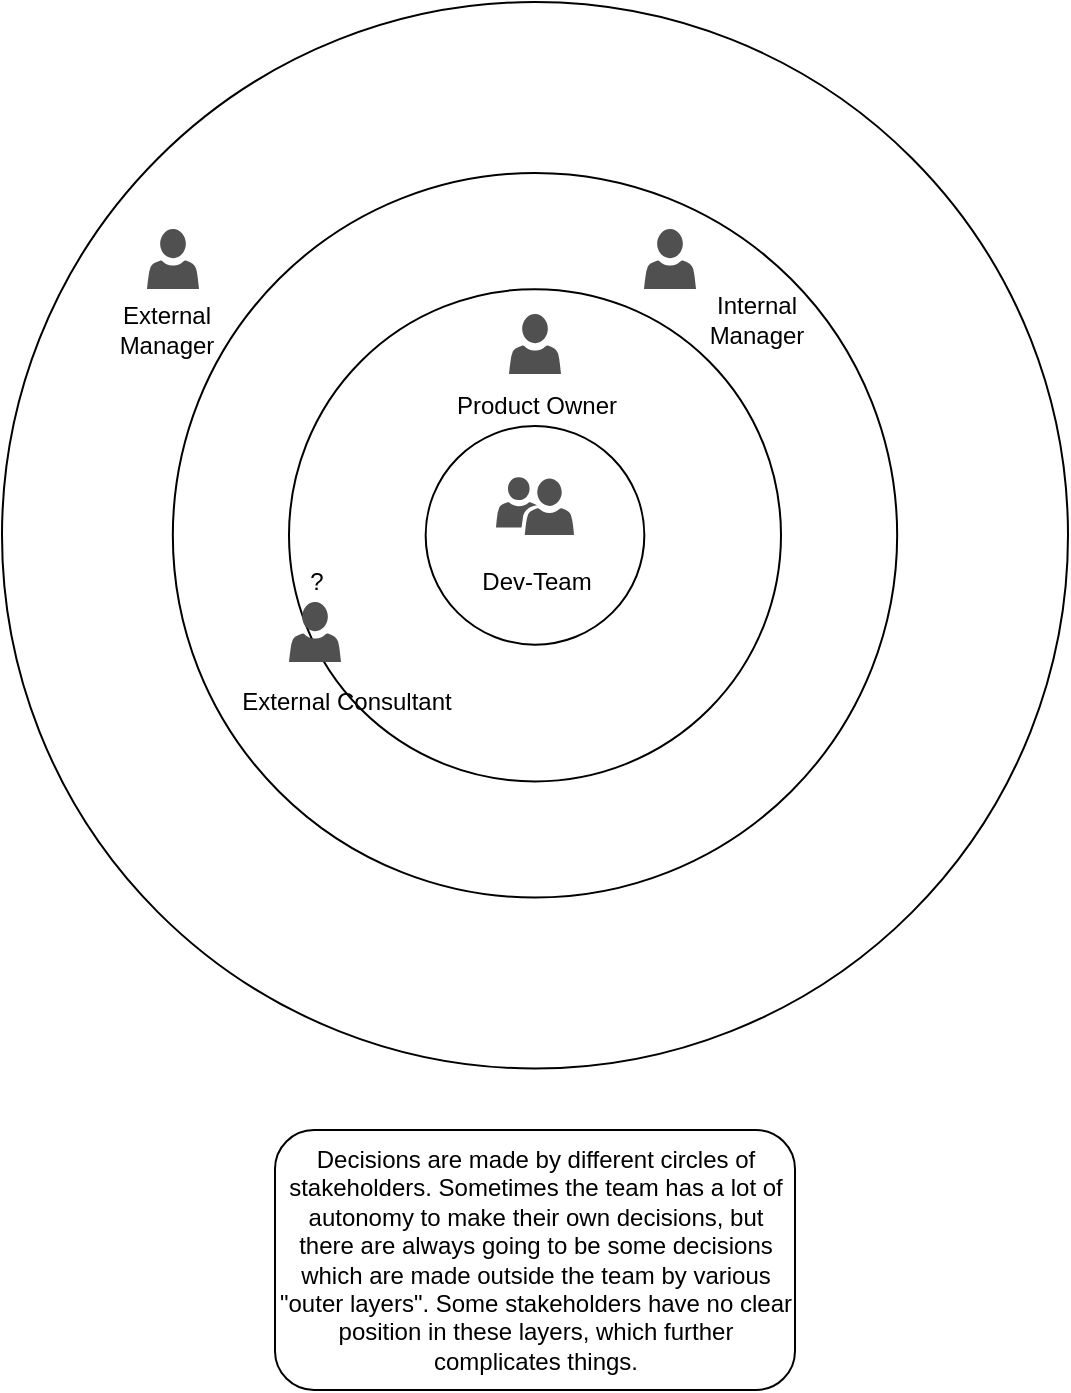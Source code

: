 <mxfile version="12.3.3" type="device" pages="3"><diagram id="l8dp-lv6QNV80QGCiuaI" name="Decision Circles"><mxGraphModel dx="2052" dy="1189" grid="1" gridSize="10" guides="1" tooltips="1" connect="1" arrows="1" fold="1" page="1" pageScale="1" pageWidth="827" pageHeight="1169" math="0" shadow="0"><root><mxCell id="0"/><mxCell id="1" parent="0"/><mxCell id="zLAYbiwy8aRoTnXZgk0W-4" value="" style="ellipse;whiteSpace=wrap;html=1;" vertex="1" parent="1"><mxGeometry x="201" y="20" width="533" height="533.265" as="geometry"/></mxCell><mxCell id="zLAYbiwy8aRoTnXZgk0W-3" value="" style="ellipse;whiteSpace=wrap;html=1;" vertex="1" parent="1"><mxGeometry x="286.417" y="105.459" width="362.167" height="362.347" as="geometry"/></mxCell><mxCell id="zLAYbiwy8aRoTnXZgk0W-2" value="" style="ellipse;whiteSpace=wrap;html=1;" vertex="1" parent="1"><mxGeometry x="344.5" y="163.571" width="246" height="246.122" as="geometry"/></mxCell><mxCell id="zLAYbiwy8aRoTnXZgk0W-1" value="" style="ellipse;whiteSpace=wrap;html=1;" vertex="1" parent="1"><mxGeometry x="412.833" y="231.939" width="109.333" height="109.388" as="geometry"/></mxCell><mxCell id="zLAYbiwy8aRoTnXZgk0W-5" value="" style="pointerEvents=1;shadow=0;dashed=0;html=1;strokeColor=none;labelPosition=center;verticalLabelPosition=bottom;verticalAlign=top;align=center;fillColor=#505050;shape=mxgraph.mscae.intune.account_portal" vertex="1" parent="1"><mxGeometry x="454.5" y="176" width="26" height="30" as="geometry"/></mxCell><mxCell id="zLAYbiwy8aRoTnXZgk0W-6" value="" style="pointerEvents=1;shadow=0;dashed=0;html=1;strokeColor=none;labelPosition=center;verticalLabelPosition=bottom;verticalAlign=top;align=center;fillColor=#505050;shape=mxgraph.mscae.intune.user_group" vertex="1" parent="1"><mxGeometry x="448" y="257.5" width="39" height="29" as="geometry"/></mxCell><mxCell id="zLAYbiwy8aRoTnXZgk0W-8" value="" style="pointerEvents=1;shadow=0;dashed=0;html=1;strokeColor=none;labelPosition=center;verticalLabelPosition=bottom;verticalAlign=top;align=center;fillColor=#505050;shape=mxgraph.mscae.intune.account_portal" vertex="1" parent="1"><mxGeometry x="522" y="133.5" width="26" height="30" as="geometry"/></mxCell><mxCell id="zLAYbiwy8aRoTnXZgk0W-9" value="" style="pointerEvents=1;shadow=0;dashed=0;html=1;strokeColor=none;labelPosition=center;verticalLabelPosition=bottom;verticalAlign=top;align=center;fillColor=#505050;shape=mxgraph.mscae.intune.account_portal" vertex="1" parent="1"><mxGeometry x="273.5" y="133.5" width="26" height="30" as="geometry"/></mxCell><mxCell id="zLAYbiwy8aRoTnXZgk0W-10" value="Dev-Team" style="text;html=1;align=center;verticalAlign=middle;resizable=0;points=[];;autosize=1;" vertex="1" parent="1"><mxGeometry x="432.5" y="300" width="70" height="20" as="geometry"/></mxCell><mxCell id="zLAYbiwy8aRoTnXZgk0W-11" value="Product Owner" style="text;html=1;align=center;verticalAlign=middle;resizable=0;points=[];;autosize=1;" vertex="1" parent="1"><mxGeometry x="417.5" y="212" width="100" height="20" as="geometry"/></mxCell><mxCell id="zLAYbiwy8aRoTnXZgk0W-16" value="" style="pointerEvents=1;shadow=0;dashed=0;html=1;strokeColor=none;labelPosition=center;verticalLabelPosition=bottom;verticalAlign=top;align=center;fillColor=#505050;shape=mxgraph.mscae.intune.account_portal" vertex="1" parent="1"><mxGeometry x="344.5" y="320" width="26" height="30" as="geometry"/></mxCell><mxCell id="zLAYbiwy8aRoTnXZgk0W-17" value="?" style="text;html=1;align=center;verticalAlign=middle;resizable=0;points=[];;autosize=1;" vertex="1" parent="1"><mxGeometry x="347.5" y="300" width="20" height="20" as="geometry"/></mxCell><mxCell id="zLAYbiwy8aRoTnXZgk0W-14" value="External Consultant" style="text;html=1;align=center;verticalAlign=middle;resizable=0;points=[];;autosize=1;" vertex="1" parent="1"><mxGeometry x="312.5" y="360" width="120" height="20" as="geometry"/></mxCell><mxCell id="zLAYbiwy8aRoTnXZgk0W-12" value="&lt;div&gt;Internal&lt;/div&gt;&lt;div&gt;Manager&lt;/div&gt;" style="text;html=1;align=center;verticalAlign=middle;resizable=0;points=[];;autosize=1;" vertex="1" parent="1"><mxGeometry x="548" y="163.5" width="60" height="30" as="geometry"/></mxCell><mxCell id="zLAYbiwy8aRoTnXZgk0W-13" value="&lt;div&gt;External&lt;/div&gt;&lt;div&gt;Manager&lt;/div&gt;" style="text;html=1;align=center;verticalAlign=middle;resizable=0;points=[];;autosize=1;" vertex="1" parent="1"><mxGeometry x="252.5" y="168.5" width="60" height="30" as="geometry"/></mxCell><mxCell id="zLAYbiwy8aRoTnXZgk0W-18" value="Decisions are made by different circles of stakeholders. Sometimes the team has a lot of autonomy to make their own decisions, but there are always going to be some decisions which are made outside the team by various &quot;outer layers&quot;. Some stakeholders have no clear position in these layers, which further complicates things." style="rounded=1;whiteSpace=wrap;html=1;" vertex="1" parent="1"><mxGeometry x="337.5" y="584" width="260" height="130" as="geometry"/></mxCell></root></mxGraphModel></diagram><diagram id="mjgkkC3fMFKiTZZILcT_" name="Decision Timeline"><mxGraphModel dx="2052" dy="1189" grid="1" gridSize="10" guides="1" tooltips="1" connect="1" arrows="1" fold="1" page="1" pageScale="1" pageWidth="827" pageHeight="1169" math="0" shadow="0"><root><mxCell id="E6FtO_X24tHk2hqCH6Tf-0"/><mxCell id="E6FtO_X24tHk2hqCH6Tf-1" parent="E6FtO_X24tHk2hqCH6Tf-0"/><mxCell id="7GxUfhyIPGrsKFRhCTlY-0" value="" style="endArrow=none;html=1;" edge="1" parent="E6FtO_X24tHk2hqCH6Tf-1"><mxGeometry width="50" height="50" relative="1" as="geometry"><mxPoint x="40" y="400" as="sourcePoint"/><mxPoint x="1090" y="400" as="targetPoint"/></mxGeometry></mxCell><mxCell id="WfNnHtVfa4h9e_el7HOb-0" value="" style="pointerEvents=1;shadow=0;dashed=0;html=1;strokeColor=none;labelPosition=center;verticalLabelPosition=bottom;verticalAlign=top;align=center;fillColor=#505050;shape=mxgraph.mscae.intune.account_portal" vertex="1" parent="E6FtO_X24tHk2hqCH6Tf-1"><mxGeometry x="28" y="300" width="26" height="30" as="geometry"/></mxCell><mxCell id="WfNnHtVfa4h9e_el7HOb-1" value="" style="endArrow=none;html=1;" edge="1" parent="E6FtO_X24tHk2hqCH6Tf-1"><mxGeometry width="50" height="50" relative="1" as="geometry"><mxPoint x="40" y="420" as="sourcePoint"/><mxPoint x="40" y="380" as="targetPoint"/></mxGeometry></mxCell><mxCell id="WfNnHtVfa4h9e_el7HOb-2" value="" style="verticalLabelPosition=bottom;verticalAlign=top;html=1;shape=mxgraph.basic.flash" vertex="1" parent="E6FtO_X24tHk2hqCH6Tf-1"><mxGeometry x="32" y="340" width="18" height="30" as="geometry"/></mxCell><mxCell id="WfNnHtVfa4h9e_el7HOb-4" value="Idea" style="text;html=1;align=center;verticalAlign=middle;resizable=0;points=[];;autosize=1;" vertex="1" parent="E6FtO_X24tHk2hqCH6Tf-1"><mxGeometry x="50" y="345" width="40" height="20" as="geometry"/></mxCell><mxCell id="WfNnHtVfa4h9e_el7HOb-5" value="Visionary" style="text;html=1;align=center;verticalAlign=middle;resizable=0;points=[];;autosize=1;" vertex="1" parent="E6FtO_X24tHk2hqCH6Tf-1"><mxGeometry x="54" y="305" width="60" height="20" as="geometry"/></mxCell><mxCell id="WfNnHtVfa4h9e_el7HOb-6" value="" style="pointerEvents=1;shadow=0;dashed=0;html=1;strokeColor=none;labelPosition=center;verticalLabelPosition=bottom;verticalAlign=top;align=center;fillColor=#505050;shape=mxgraph.mscae.intune.account_portal" vertex="1" parent="E6FtO_X24tHk2hqCH6Tf-1"><mxGeometry x="180" y="300" width="26" height="30" as="geometry"/></mxCell><mxCell id="WfNnHtVfa4h9e_el7HOb-7" value="" style="endArrow=none;html=1;" edge="1" parent="E6FtO_X24tHk2hqCH6Tf-1"><mxGeometry width="50" height="50" relative="1" as="geometry"><mxPoint x="192" y="420" as="sourcePoint"/><mxPoint x="192" y="380" as="targetPoint"/></mxGeometry></mxCell><mxCell id="WfNnHtVfa4h9e_el7HOb-9" value="Product Owner" style="text;html=1;align=center;verticalAlign=middle;resizable=0;points=[];;autosize=1;" vertex="1" parent="E6FtO_X24tHk2hqCH6Tf-1"><mxGeometry x="206" y="305" width="100" height="20" as="geometry"/></mxCell><mxCell id="WfNnHtVfa4h9e_el7HOb-10" value="" style="pointerEvents=1;shadow=0;dashed=0;html=1;strokeColor=none;labelPosition=center;verticalLabelPosition=bottom;verticalAlign=top;align=center;fillColor=#505050;shape=mxgraph.mscae.intune.policy" vertex="1" parent="E6FtO_X24tHk2hqCH6Tf-1"><mxGeometry x="180" y="340" width="30" height="30" as="geometry"/></mxCell><mxCell id="WfNnHtVfa4h9e_el7HOb-13" value="Plan" style="text;html=1;align=center;verticalAlign=middle;resizable=0;points=[];;autosize=1;" vertex="1" parent="E6FtO_X24tHk2hqCH6Tf-1"><mxGeometry x="210" y="345" width="40" height="20" as="geometry"/></mxCell><mxCell id="WfNnHtVfa4h9e_el7HOb-14" value="" style="pointerEvents=1;shadow=0;dashed=0;html=1;strokeColor=none;labelPosition=center;verticalLabelPosition=bottom;verticalAlign=top;align=center;fillColor=#505050;shape=mxgraph.mscae.intune.account_portal" vertex="1" parent="E6FtO_X24tHk2hqCH6Tf-1"><mxGeometry x="180" y="260" width="26" height="30" as="geometry"/></mxCell><mxCell id="WfNnHtVfa4h9e_el7HOb-15" value="Manager" style="text;html=1;align=center;verticalAlign=middle;resizable=0;points=[];;autosize=1;" vertex="1" parent="E6FtO_X24tHk2hqCH6Tf-1"><mxGeometry x="210" y="270" width="60" height="20" as="geometry"/></mxCell><mxCell id="WfNnHtVfa4h9e_el7HOb-17" value="" style="endArrow=none;html=1;" edge="1" parent="E6FtO_X24tHk2hqCH6Tf-1"><mxGeometry width="50" height="50" relative="1" as="geometry"><mxPoint x="360" y="418.5" as="sourcePoint"/><mxPoint x="360" y="378.5" as="targetPoint"/></mxGeometry></mxCell><mxCell id="WfNnHtVfa4h9e_el7HOb-20" value="Team assembled" style="text;html=1;align=center;verticalAlign=middle;resizable=0;points=[];;autosize=1;" vertex="1" parent="E6FtO_X24tHk2hqCH6Tf-1"><mxGeometry x="374" y="343.5" width="110" height="20" as="geometry"/></mxCell><mxCell id="WfNnHtVfa4h9e_el7HOb-23" value="" style="pointerEvents=1;shadow=0;dashed=0;html=1;strokeColor=none;labelPosition=center;verticalLabelPosition=bottom;verticalAlign=top;align=center;fillColor=#505050;shape=mxgraph.mscae.intune.user_group" vertex="1" parent="E6FtO_X24tHk2hqCH6Tf-1"><mxGeometry x="343" y="340" width="36" height="27" as="geometry"/></mxCell><mxCell id="WfNnHtVfa4h9e_el7HOb-24" value="" style="endArrow=none;html=1;" edge="1" parent="E6FtO_X24tHk2hqCH6Tf-1"><mxGeometry width="50" height="50" relative="1" as="geometry"><mxPoint x="527" y="420" as="sourcePoint"/><mxPoint x="527" y="380" as="targetPoint"/></mxGeometry></mxCell><mxCell id="WfNnHtVfa4h9e_el7HOb-25" value="Team changes" style="text;html=1;align=center;verticalAlign=middle;resizable=0;points=[];;autosize=1;" vertex="1" parent="E6FtO_X24tHk2hqCH6Tf-1"><mxGeometry x="551" y="345" width="90" height="20" as="geometry"/></mxCell><mxCell id="WfNnHtVfa4h9e_el7HOb-26" value="" style="pointerEvents=1;shadow=0;dashed=0;html=1;strokeColor=none;labelPosition=center;verticalLabelPosition=bottom;verticalAlign=top;align=center;fillColor=#505050;shape=mxgraph.mscae.intune.user_group" vertex="1" parent="E6FtO_X24tHk2hqCH6Tf-1"><mxGeometry x="510" y="341.5" width="36" height="27" as="geometry"/></mxCell><mxCell id="WfNnHtVfa4h9e_el7HOb-27" value="" style="endArrow=none;html=1;" edge="1" parent="E6FtO_X24tHk2hqCH6Tf-1"><mxGeometry width="50" height="50" relative="1" as="geometry"><mxPoint x="694.5" y="420.5" as="sourcePoint"/><mxPoint x="694.5" y="380.5" as="targetPoint"/></mxGeometry></mxCell><mxCell id="WfNnHtVfa4h9e_el7HOb-28" value="&lt;div&gt;project &lt;br&gt;&lt;/div&gt;&lt;div&gt;implementation&lt;/div&gt;&lt;div&gt; completed&lt;/div&gt;" style="text;html=1;align=center;verticalAlign=middle;resizable=0;points=[];;autosize=1;" vertex="1" parent="E6FtO_X24tHk2hqCH6Tf-1"><mxGeometry x="713.5" y="330.5" width="100" height="50" as="geometry"/></mxCell><mxCell id="WfNnHtVfa4h9e_el7HOb-29" value="" style="pointerEvents=1;shadow=0;dashed=0;html=1;strokeColor=none;labelPosition=center;verticalLabelPosition=bottom;verticalAlign=top;align=center;fillColor=#505050;shape=mxgraph.mscae.intune.user_group" vertex="1" parent="E6FtO_X24tHk2hqCH6Tf-1"><mxGeometry x="677.5" y="342" width="36" height="27" as="geometry"/></mxCell><mxCell id="WfNnHtVfa4h9e_el7HOb-30" value="" style="endArrow=none;html=1;" edge="1" parent="E6FtO_X24tHk2hqCH6Tf-1"><mxGeometry width="50" height="50" relative="1" as="geometry"><mxPoint x="867" y="420.5" as="sourcePoint"/><mxPoint x="867" y="380.5" as="targetPoint"/></mxGeometry></mxCell><mxCell id="WfNnHtVfa4h9e_el7HOb-31" value="project enters &lt;br&gt;maintenance phase" style="text;html=1;align=center;verticalAlign=middle;resizable=0;points=[];;autosize=1;" vertex="1" parent="E6FtO_X24tHk2hqCH6Tf-1"><mxGeometry x="886" y="341.5" width="120" height="30" as="geometry"/></mxCell><mxCell id="WfNnHtVfa4h9e_el7HOb-32" value="" style="pointerEvents=1;shadow=0;dashed=0;html=1;strokeColor=none;labelPosition=center;verticalLabelPosition=bottom;verticalAlign=top;align=center;fillColor=#505050;shape=mxgraph.mscae.intune.user_group" vertex="1" parent="E6FtO_X24tHk2hqCH6Tf-1"><mxGeometry x="850" y="342" width="36" height="27" as="geometry"/></mxCell><mxCell id="WfNnHtVfa4h9e_el7HOb-33" value="" style="endArrow=none;html=1;" edge="1" parent="E6FtO_X24tHk2hqCH6Tf-1"><mxGeometry width="50" height="50" relative="1" as="geometry"><mxPoint x="1090" y="420.5" as="sourcePoint"/><mxPoint x="1090" y="380.5" as="targetPoint"/></mxGeometry></mxCell><mxCell id="WfNnHtVfa4h9e_el7HOb-34" value="project ends" style="text;html=1;align=center;verticalAlign=middle;resizable=0;points=[];;autosize=1;" vertex="1" parent="E6FtO_X24tHk2hqCH6Tf-1"><mxGeometry x="1110" y="341.5" width="80" height="20" as="geometry"/></mxCell><mxCell id="WfNnHtVfa4h9e_el7HOb-37" value="" style="endArrow=none;html=1;strokeWidth=4;" edge="1" parent="E6FtO_X24tHk2hqCH6Tf-1"><mxGeometry width="50" height="50" relative="1" as="geometry"><mxPoint x="1090" y="365" as="sourcePoint"/><mxPoint x="1090" y="330" as="targetPoint"/></mxGeometry></mxCell><mxCell id="WfNnHtVfa4h9e_el7HOb-38" value="" style="endArrow=none;html=1;strokeWidth=4;" edge="1" parent="E6FtO_X24tHk2hqCH6Tf-1"><mxGeometry width="50" height="50" relative="1" as="geometry"><mxPoint x="1102" y="341" as="sourcePoint"/><mxPoint x="1078" y="341" as="targetPoint"/></mxGeometry></mxCell><mxCell id="WfNnHtVfa4h9e_el7HOb-39" value="Decisions are made from the beginning of the project until the end. What varies is often the level of decisions and the stakeholders making them with changing team members and the degree of project completion." style="rounded=1;whiteSpace=wrap;html=1;" vertex="1" parent="E6FtO_X24tHk2hqCH6Tf-1"><mxGeometry x="41" y="474" width="220" height="110" as="geometry"/></mxCell></root></mxGraphModel></diagram><diagram id="7T-f5IjcI08DcoTV4HO4" name="Decision Levels"><mxGraphModel dx="2052" dy="1189" grid="1" gridSize="10" guides="1" tooltips="1" connect="1" arrows="1" fold="1" page="1" pageScale="1" pageWidth="827" pageHeight="1169" math="0" shadow="0"><root><mxCell id="mIvFdXBGlCmwfTamwoI6-0"/><mxCell id="mIvFdXBGlCmwfTamwoI6-1" parent="mIvFdXBGlCmwfTamwoI6-0"/><mxCell id="mIvFdXBGlCmwfTamwoI6-8" value="" style="endArrow=none;dashed=1;html=1;strokeWidth=4;" edge="1" parent="mIvFdXBGlCmwfTamwoI6-1"><mxGeometry width="50" height="50" relative="1" as="geometry"><mxPoint x="221" y="380.5" as="sourcePoint"/><mxPoint x="471" y="380.5" as="targetPoint"/></mxGeometry></mxCell><mxCell id="mIvFdXBGlCmwfTamwoI6-3" value="" style="endArrow=none;dashed=1;html=1;strokeWidth=4;" edge="1" parent="mIvFdXBGlCmwfTamwoI6-1"><mxGeometry width="50" height="50" relative="1" as="geometry"><mxPoint x="220" y="320" as="sourcePoint"/><mxPoint x="470" y="320" as="targetPoint"/></mxGeometry></mxCell><mxCell id="mIvFdXBGlCmwfTamwoI6-6" value="" style="rounded=0;whiteSpace=wrap;html=1;gradientColor=none;fillColor=#E6E6E6;strokeColor=none;shadow=0;" vertex="1" parent="mIvFdXBGlCmwfTamwoI6-1"><mxGeometry x="220" y="320" width="250" height="60" as="geometry"/></mxCell><mxCell id="mIvFdXBGlCmwfTamwoI6-9" value="&lt;div style=&quot;font-size: 18px;&quot;&gt;general (project) conditions &lt;br style=&quot;font-size: 18px;&quot;&gt;&lt;/div&gt;&lt;div style=&quot;font-size: 18px;&quot;&gt;(&quot;Rahmenbedingungen&quot;)&lt;/div&gt;" style="text;html=1;align=center;verticalAlign=middle;resizable=0;points=[];;autosize=1;fontSize=18;" vertex="1" parent="mIvFdXBGlCmwfTamwoI6-1"><mxGeometry x="225" y="250" width="230" height="50" as="geometry"/></mxCell><mxCell id="mIvFdXBGlCmwfTamwoI6-10" value="" style="endArrow=none;dashed=1;html=1;strokeWidth=4;" edge="1" parent="mIvFdXBGlCmwfTamwoI6-1"><mxGeometry width="50" height="50" relative="1" as="geometry"><mxPoint x="221" y="530.5" as="sourcePoint"/><mxPoint x="471" y="530.5" as="targetPoint"/></mxGeometry></mxCell><mxCell id="mIvFdXBGlCmwfTamwoI6-11" value="" style="endArrow=none;dashed=1;html=1;strokeWidth=4;" edge="1" parent="mIvFdXBGlCmwfTamwoI6-1"><mxGeometry width="50" height="50" relative="1" as="geometry"><mxPoint x="220" y="470" as="sourcePoint"/><mxPoint x="470" y="470" as="targetPoint"/></mxGeometry></mxCell><mxCell id="mIvFdXBGlCmwfTamwoI6-12" value="" style="rounded=0;whiteSpace=wrap;html=1;gradientColor=none;fillColor=#E6E6E6;strokeColor=none;shadow=0;" vertex="1" parent="mIvFdXBGlCmwfTamwoI6-1"><mxGeometry x="220" y="470" width="250" height="60" as="geometry"/></mxCell><mxCell id="mIvFdXBGlCmwfTamwoI6-13" value="architecture&lt;br&gt;= &quot;hard to reverse decisions&quot;" style="text;html=1;align=center;verticalAlign=middle;resizable=0;points=[];;autosize=1;fontSize=18;" vertex="1" parent="mIvFdXBGlCmwfTamwoI6-1"><mxGeometry x="220" y="400" width="240" height="50" as="geometry"/></mxCell><mxCell id="mIvFdXBGlCmwfTamwoI6-14" value="" style="endArrow=none;dashed=1;html=1;strokeWidth=4;" edge="1" parent="mIvFdXBGlCmwfTamwoI6-1"><mxGeometry width="50" height="50" relative="1" as="geometry"><mxPoint x="220" y="680.5" as="sourcePoint"/><mxPoint x="470" y="680.5" as="targetPoint"/></mxGeometry></mxCell><mxCell id="mIvFdXBGlCmwfTamwoI6-15" value="" style="endArrow=none;dashed=1;html=1;strokeWidth=4;" edge="1" parent="mIvFdXBGlCmwfTamwoI6-1"><mxGeometry width="50" height="50" relative="1" as="geometry"><mxPoint x="219" y="620" as="sourcePoint"/><mxPoint x="469" y="620" as="targetPoint"/></mxGeometry></mxCell><mxCell id="mIvFdXBGlCmwfTamwoI6-16" value="" style="rounded=0;whiteSpace=wrap;html=1;gradientColor=none;fillColor=#E6E6E6;strokeColor=none;shadow=0;" vertex="1" parent="mIvFdXBGlCmwfTamwoI6-1"><mxGeometry x="219" y="620" width="250" height="60" as="geometry"/></mxCell><mxCell id="mIvFdXBGlCmwfTamwoI6-17" value="(dev) team decisions" style="text;html=1;align=center;verticalAlign=middle;resizable=0;points=[];;autosize=1;fontSize=18;" vertex="1" parent="mIvFdXBGlCmwfTamwoI6-1"><mxGeometry x="249" y="560" width="180" height="30" as="geometry"/></mxCell><mxCell id="mIvFdXBGlCmwfTamwoI6-21" value="personal decisions" style="text;html=1;align=center;verticalAlign=middle;resizable=0;points=[];;autosize=1;fontSize=18;" vertex="1" parent="mIvFdXBGlCmwfTamwoI6-1"><mxGeometry x="260" y="720" width="160" height="30" as="geometry"/></mxCell><mxCell id="mIvFdXBGlCmwfTamwoI6-23" value="Examples" style="text;html=1;align=center;verticalAlign=middle;resizable=0;points=[];;autosize=1;fontSize=18;" vertex="1" parent="mIvFdXBGlCmwfTamwoI6-1"><mxGeometry x="600" y="210" width="90" height="30" as="geometry"/></mxCell><mxCell id="mIvFdXBGlCmwfTamwoI6-24" value="team members, salaries, &lt;br&gt;(often: programming language)" style="text;html=1;align=center;verticalAlign=middle;resizable=0;points=[];;autosize=1;fontSize=18;" vertex="1" parent="mIvFdXBGlCmwfTamwoI6-1"><mxGeometry x="520" y="250" width="260" height="50" as="geometry"/></mxCell><mxCell id="mIvFdXBGlCmwfTamwoI6-25" value="&lt;div&gt;messaging/REST, &lt;br&gt;frameworks &amp;amp; libraries&lt;br&gt;&lt;/div&gt;&lt;div&gt;&lt;br&gt;&lt;/div&gt;" style="text;html=1;align=center;verticalAlign=middle;resizable=0;points=[];;autosize=1;fontSize=18;" vertex="1" parent="mIvFdXBGlCmwfTamwoI6-1"><mxGeometry x="555" y="400" width="190" height="70" as="geometry"/></mxCell><mxCell id="mIvFdXBGlCmwfTamwoI6-26" value="coding style, &lt;br&gt;pair programming, TDD" style="text;html=1;align=center;verticalAlign=middle;resizable=0;points=[];;autosize=1;fontSize=18;" vertex="1" parent="mIvFdXBGlCmwfTamwoI6-1"><mxGeometry x="550" y="550" width="200" height="50" as="geometry"/></mxCell><mxCell id="mIvFdXBGlCmwfTamwoI6-27" value="&lt;div&gt;task selection, &lt;br&gt;&lt;/div&gt;&lt;div&gt;work time (to some degree)&lt;/div&gt;" style="text;html=1;align=center;verticalAlign=middle;resizable=0;points=[];;autosize=1;fontSize=18;" vertex="1" parent="mIvFdXBGlCmwfTamwoI6-1"><mxGeometry x="530" y="695" width="230" height="50" as="geometry"/></mxCell><mxCell id="M6kRooGk31SkdeXB_gjw-0" value="Decisions are constantly made by all stakeholders. Some decisions are made in consensus and some are made by individuals. The team autonomy differs between projects and also depends on the individual experience levels.&lt;br&gt;&lt;br&gt;Some teams prefer to make common team decisions while others leave more freedom to individuals." style="rounded=1;whiteSpace=wrap;html=1;" vertex="1" parent="mIvFdXBGlCmwfTamwoI6-1"><mxGeometry x="360" y="810" width="280" height="140" as="geometry"/></mxCell></root></mxGraphModel></diagram></mxfile>